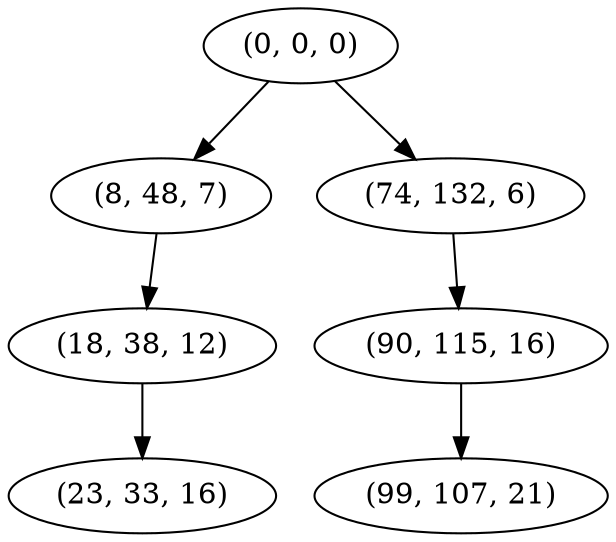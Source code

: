 digraph tree {
    "(0, 0, 0)";
    "(8, 48, 7)";
    "(18, 38, 12)";
    "(23, 33, 16)";
    "(74, 132, 6)";
    "(90, 115, 16)";
    "(99, 107, 21)";
    "(0, 0, 0)" -> "(8, 48, 7)";
    "(0, 0, 0)" -> "(74, 132, 6)";
    "(8, 48, 7)" -> "(18, 38, 12)";
    "(18, 38, 12)" -> "(23, 33, 16)";
    "(74, 132, 6)" -> "(90, 115, 16)";
    "(90, 115, 16)" -> "(99, 107, 21)";
}
